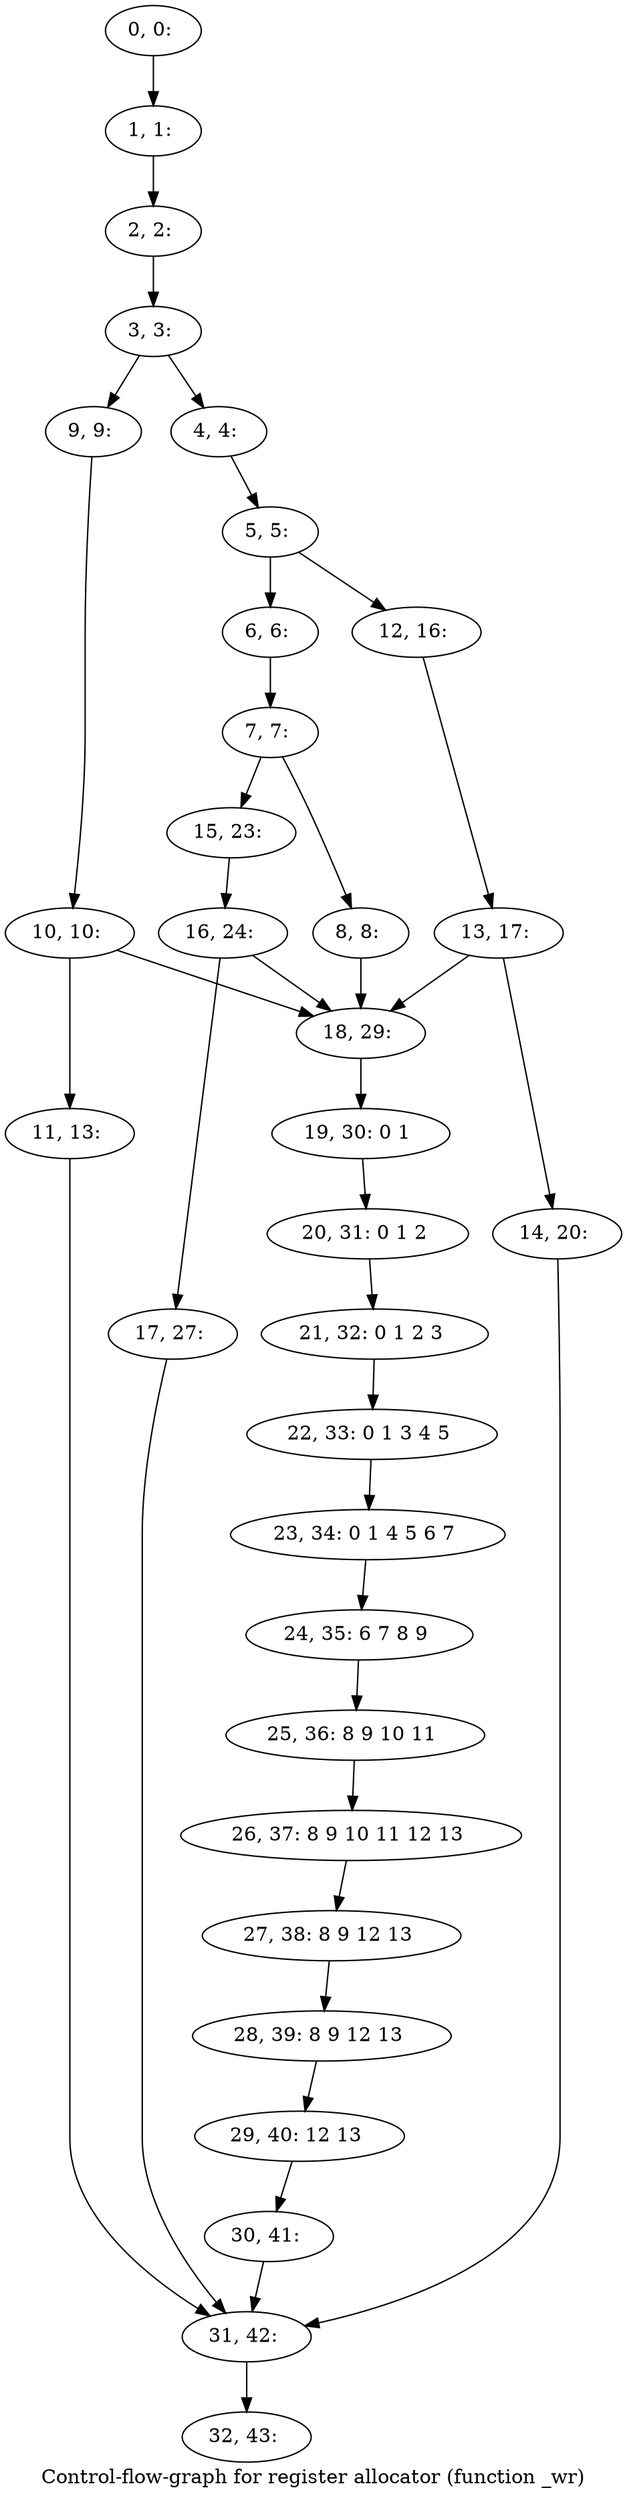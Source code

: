 digraph G {
graph [label="Control-flow-graph for register allocator (function _wr)"]
0[label="0, 0: "];
1[label="1, 1: "];
2[label="2, 2: "];
3[label="3, 3: "];
4[label="4, 4: "];
5[label="5, 5: "];
6[label="6, 6: "];
7[label="7, 7: "];
8[label="8, 8: "];
9[label="9, 9: "];
10[label="10, 10: "];
11[label="11, 13: "];
12[label="12, 16: "];
13[label="13, 17: "];
14[label="14, 20: "];
15[label="15, 23: "];
16[label="16, 24: "];
17[label="17, 27: "];
18[label="18, 29: "];
19[label="19, 30: 0 1 "];
20[label="20, 31: 0 1 2 "];
21[label="21, 32: 0 1 2 3 "];
22[label="22, 33: 0 1 3 4 5 "];
23[label="23, 34: 0 1 4 5 6 7 "];
24[label="24, 35: 6 7 8 9 "];
25[label="25, 36: 8 9 10 11 "];
26[label="26, 37: 8 9 10 11 12 13 "];
27[label="27, 38: 8 9 12 13 "];
28[label="28, 39: 8 9 12 13 "];
29[label="29, 40: 12 13 "];
30[label="30, 41: "];
31[label="31, 42: "];
32[label="32, 43: "];
0->1 ;
1->2 ;
2->3 ;
3->4 ;
3->9 ;
4->5 ;
5->6 ;
5->12 ;
6->7 ;
7->8 ;
7->15 ;
8->18 ;
9->10 ;
10->11 ;
10->18 ;
11->31 ;
12->13 ;
13->14 ;
13->18 ;
14->31 ;
15->16 ;
16->17 ;
16->18 ;
17->31 ;
18->19 ;
19->20 ;
20->21 ;
21->22 ;
22->23 ;
23->24 ;
24->25 ;
25->26 ;
26->27 ;
27->28 ;
28->29 ;
29->30 ;
30->31 ;
31->32 ;
}
